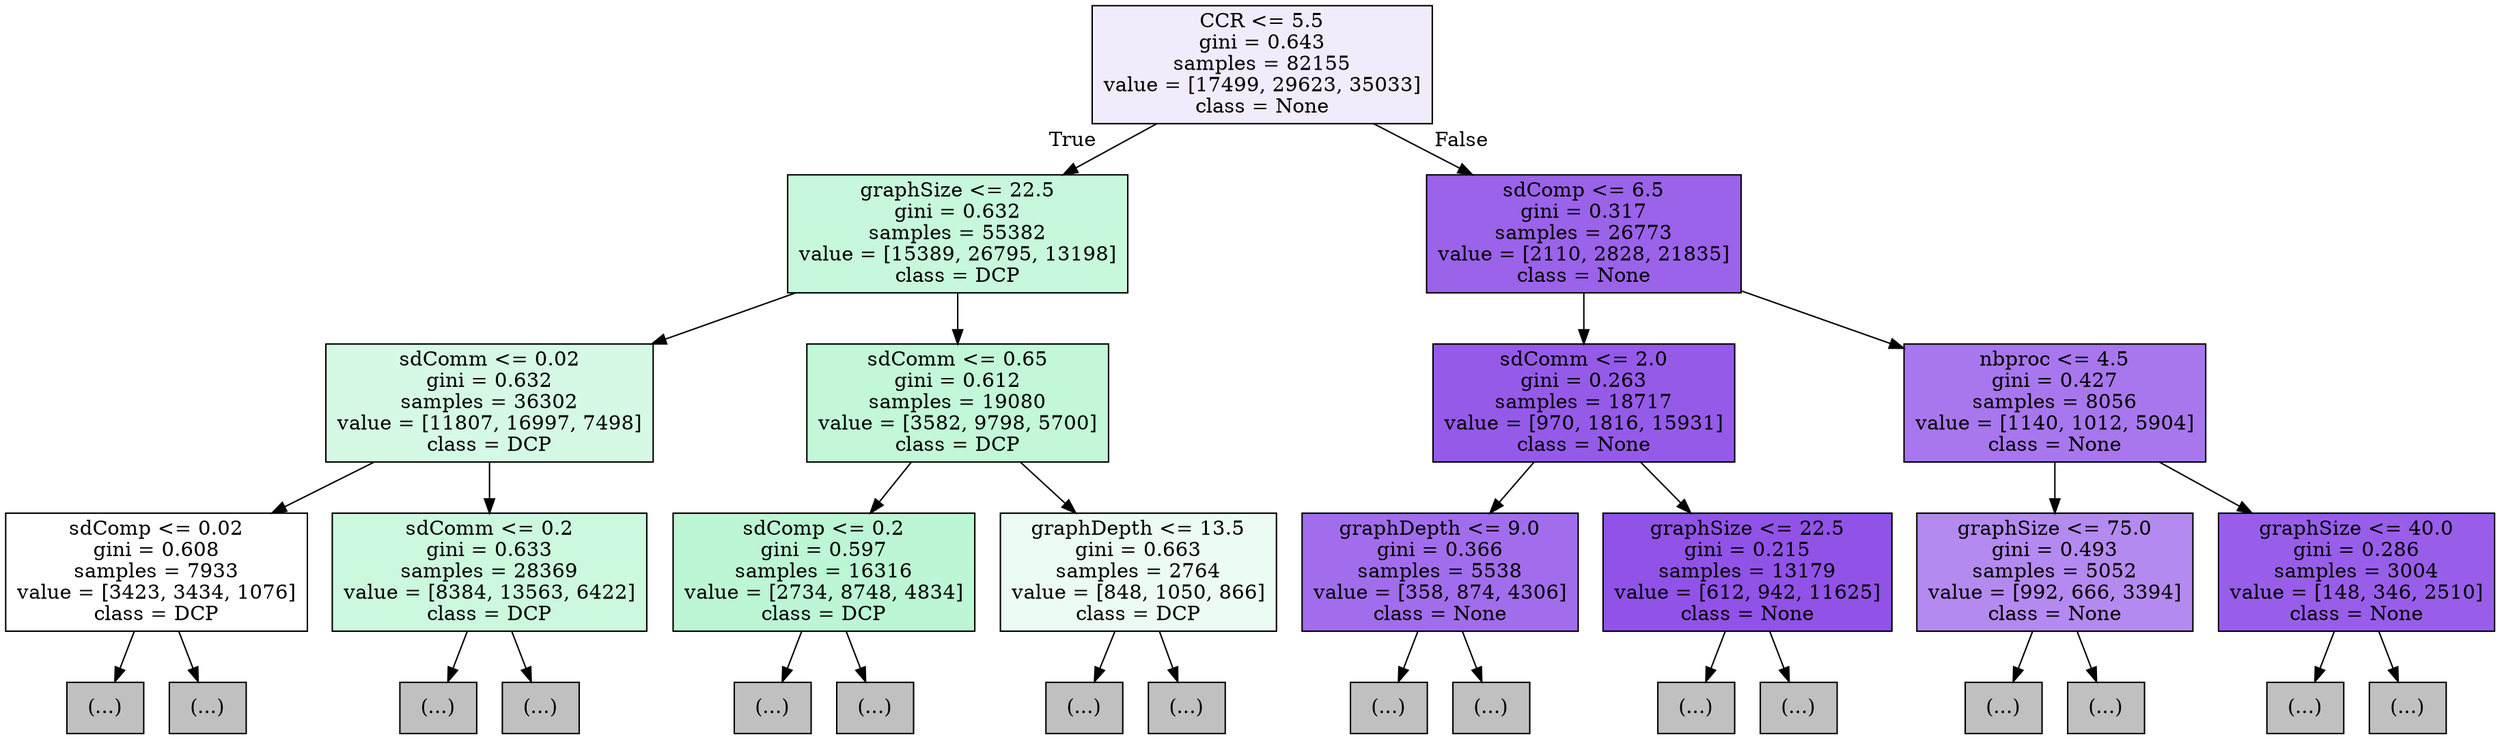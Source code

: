 digraph Tree {
node [shape=box, style="filled", color="black"] ;
0 [label="CCR <= 5.5\ngini = 0.643\nsamples = 82155\nvalue = [17499, 29623, 35033]\nclass = None", fillcolor="#f2ebfc"] ;
1 [label="graphSize <= 22.5\ngini = 0.632\nsamples = 55382\nvalue = [15389, 26795, 13198]\nclass = DCP", fillcolor="#c7f8db"] ;
0 -> 1 [labeldistance=2.5, labelangle=45, headlabel="True"] ;
2 [label="sdComm <= 0.02\ngini = 0.632\nsamples = 36302\nvalue = [11807, 16997, 7498]\nclass = DCP", fillcolor="#d5f9e4"] ;
1 -> 2 ;
3 [label="sdComp <= 0.02\ngini = 0.608\nsamples = 7933\nvalue = [3423, 3434, 1076]\nclass = DCP", fillcolor="#ffffff"] ;
2 -> 3 ;
4 [label="(...)", fillcolor="#C0C0C0"] ;
3 -> 4 ;
11 [label="(...)", fillcolor="#C0C0C0"] ;
3 -> 11 ;
26 [label="sdComm <= 0.2\ngini = 0.633\nsamples = 28369\nvalue = [8384, 13563, 6422]\nclass = DCP", fillcolor="#ccf8de"] ;
2 -> 26 ;
27 [label="(...)", fillcolor="#C0C0C0"] ;
26 -> 27 ;
98 [label="(...)", fillcolor="#C0C0C0"] ;
26 -> 98 ;
145 [label="sdComm <= 0.65\ngini = 0.612\nsamples = 19080\nvalue = [3582, 9798, 5700]\nclass = DCP", fillcolor="#c2f7d8"] ;
1 -> 145 ;
146 [label="sdComp <= 0.2\ngini = 0.597\nsamples = 16316\nvalue = [2734, 8748, 4834]\nclass = DCP", fillcolor="#bcf6d4"] ;
145 -> 146 ;
147 [label="(...)", fillcolor="#C0C0C0"] ;
146 -> 147 ;
410 [label="(...)", fillcolor="#C0C0C0"] ;
146 -> 410 ;
503 [label="graphDepth <= 13.5\ngini = 0.663\nsamples = 2764\nvalue = [848, 1050, 866]\nclass = DCP", fillcolor="#ecfcf3"] ;
145 -> 503 ;
504 [label="(...)", fillcolor="#C0C0C0"] ;
503 -> 504 ;
539 [label="(...)", fillcolor="#C0C0C0"] ;
503 -> 539 ;
574 [label="sdComp <= 6.5\ngini = 0.317\nsamples = 26773\nvalue = [2110, 2828, 21835]\nclass = None", fillcolor="#9b62ea"] ;
0 -> 574 [labeldistance=2.5, labelangle=-45, headlabel="False"] ;
575 [label="sdComm <= 2.0\ngini = 0.263\nsamples = 18717\nvalue = [970, 1816, 15931]\nclass = None", fillcolor="#965ae9"] ;
574 -> 575 ;
576 [label="graphDepth <= 9.0\ngini = 0.366\nsamples = 5538\nvalue = [358, 874, 4306]\nclass = None", fillcolor="#a26dec"] ;
575 -> 576 ;
577 [label="(...)", fillcolor="#C0C0C0"] ;
576 -> 577 ;
594 [label="(...)", fillcolor="#C0C0C0"] ;
576 -> 594 ;
619 [label="graphSize <= 22.5\ngini = 0.215\nsamples = 13179\nvalue = [612, 942, 11625]\nclass = None", fillcolor="#9152e8"] ;
575 -> 619 ;
620 [label="(...)", fillcolor="#C0C0C0"] ;
619 -> 620 ;
651 [label="(...)", fillcolor="#C0C0C0"] ;
619 -> 651 ;
714 [label="nbproc <= 4.5\ngini = 0.427\nsamples = 8056\nvalue = [1140, 1012, 5904]\nclass = None", fillcolor="#a877ed"] ;
574 -> 714 ;
715 [label="graphSize <= 75.0\ngini = 0.493\nsamples = 5052\nvalue = [992, 666, 3394]\nclass = None", fillcolor="#b48af0"] ;
714 -> 715 ;
716 [label="(...)", fillcolor="#C0C0C0"] ;
715 -> 716 ;
751 [label="(...)", fillcolor="#C0C0C0"] ;
715 -> 751 ;
762 [label="graphSize <= 40.0\ngini = 0.286\nsamples = 3004\nvalue = [148, 346, 2510]\nclass = None", fillcolor="#985eea"] ;
714 -> 762 ;
763 [label="(...)", fillcolor="#C0C0C0"] ;
762 -> 763 ;
786 [label="(...)", fillcolor="#C0C0C0"] ;
762 -> 786 ;
}